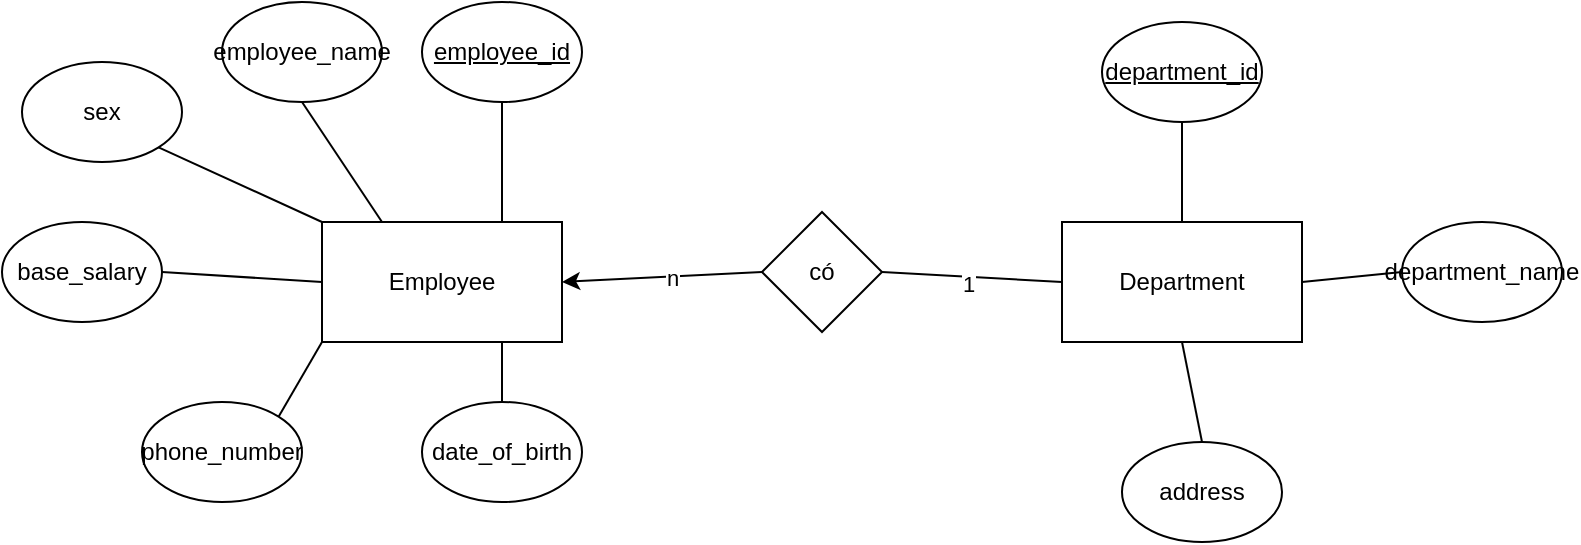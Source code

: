 <mxfile version="26.0.8">
  <diagram name="Page-1" id="wzj8syk_gz0zfbO6pVpG">
    <mxGraphModel dx="1282" dy="613" grid="1" gridSize="10" guides="1" tooltips="1" connect="1" arrows="1" fold="1" page="1" pageScale="1" pageWidth="850" pageHeight="1100" math="0" shadow="0">
      <root>
        <mxCell id="0" />
        <mxCell id="1" parent="0" />
        <mxCell id="K4bSABwrhIoHfdcvEbvu-1" value="Department" style="rounded=0;whiteSpace=wrap;html=1;" vertex="1" parent="1">
          <mxGeometry x="550" y="240" width="120" height="60" as="geometry" />
        </mxCell>
        <mxCell id="K4bSABwrhIoHfdcvEbvu-2" value="Employee" style="rounded=0;whiteSpace=wrap;html=1;" vertex="1" parent="1">
          <mxGeometry x="180" y="240" width="120" height="60" as="geometry" />
        </mxCell>
        <mxCell id="K4bSABwrhIoHfdcvEbvu-3" value="&lt;u&gt;department_id&lt;/u&gt;" style="ellipse;whiteSpace=wrap;html=1;" vertex="1" parent="1">
          <mxGeometry x="570" y="140" width="80" height="50" as="geometry" />
        </mxCell>
        <mxCell id="K4bSABwrhIoHfdcvEbvu-4" value="address" style="ellipse;whiteSpace=wrap;html=1;" vertex="1" parent="1">
          <mxGeometry x="580" y="350" width="80" height="50" as="geometry" />
        </mxCell>
        <mxCell id="K4bSABwrhIoHfdcvEbvu-5" value="department_name" style="ellipse;whiteSpace=wrap;html=1;" vertex="1" parent="1">
          <mxGeometry x="720" y="240" width="80" height="50" as="geometry" />
        </mxCell>
        <mxCell id="K4bSABwrhIoHfdcvEbvu-6" value="date_of_birth" style="ellipse;whiteSpace=wrap;html=1;" vertex="1" parent="1">
          <mxGeometry x="230" y="330" width="80" height="50" as="geometry" />
        </mxCell>
        <mxCell id="K4bSABwrhIoHfdcvEbvu-7" value="phone_number" style="ellipse;whiteSpace=wrap;html=1;" vertex="1" parent="1">
          <mxGeometry x="90" y="330" width="80" height="50" as="geometry" />
        </mxCell>
        <mxCell id="K4bSABwrhIoHfdcvEbvu-8" value="base_salary" style="ellipse;whiteSpace=wrap;html=1;" vertex="1" parent="1">
          <mxGeometry x="20" y="240" width="80" height="50" as="geometry" />
        </mxCell>
        <mxCell id="K4bSABwrhIoHfdcvEbvu-9" value="sex" style="ellipse;whiteSpace=wrap;html=1;" vertex="1" parent="1">
          <mxGeometry x="30" y="160" width="80" height="50" as="geometry" />
        </mxCell>
        <mxCell id="K4bSABwrhIoHfdcvEbvu-10" value="employee_name" style="ellipse;whiteSpace=wrap;html=1;" vertex="1" parent="1">
          <mxGeometry x="130" y="130" width="80" height="50" as="geometry" />
        </mxCell>
        <mxCell id="K4bSABwrhIoHfdcvEbvu-11" value="&lt;u&gt;employee_id&lt;/u&gt;" style="ellipse;whiteSpace=wrap;html=1;" vertex="1" parent="1">
          <mxGeometry x="230" y="130" width="80" height="50" as="geometry" />
        </mxCell>
        <mxCell id="K4bSABwrhIoHfdcvEbvu-13" value="có" style="rhombus;whiteSpace=wrap;html=1;" vertex="1" parent="1">
          <mxGeometry x="400" y="235" width="60" height="60" as="geometry" />
        </mxCell>
        <mxCell id="K4bSABwrhIoHfdcvEbvu-14" value="" style="endArrow=none;html=1;rounded=0;entryX=0.5;entryY=1;entryDx=0;entryDy=0;exitX=0.75;exitY=0;exitDx=0;exitDy=0;" edge="1" parent="1" source="K4bSABwrhIoHfdcvEbvu-2" target="K4bSABwrhIoHfdcvEbvu-11">
          <mxGeometry width="50" height="50" relative="1" as="geometry">
            <mxPoint x="400" y="340" as="sourcePoint" />
            <mxPoint x="450" y="290" as="targetPoint" />
          </mxGeometry>
        </mxCell>
        <mxCell id="K4bSABwrhIoHfdcvEbvu-15" value="" style="endArrow=none;html=1;rounded=0;entryX=0.5;entryY=1;entryDx=0;entryDy=0;exitX=0.25;exitY=0;exitDx=0;exitDy=0;" edge="1" parent="1" source="K4bSABwrhIoHfdcvEbvu-2" target="K4bSABwrhIoHfdcvEbvu-10">
          <mxGeometry width="50" height="50" relative="1" as="geometry">
            <mxPoint x="400" y="340" as="sourcePoint" />
            <mxPoint x="450" y="290" as="targetPoint" />
          </mxGeometry>
        </mxCell>
        <mxCell id="K4bSABwrhIoHfdcvEbvu-16" value="" style="endArrow=none;html=1;rounded=0;exitX=1;exitY=1;exitDx=0;exitDy=0;entryX=0;entryY=0;entryDx=0;entryDy=0;" edge="1" parent="1" source="K4bSABwrhIoHfdcvEbvu-9" target="K4bSABwrhIoHfdcvEbvu-2">
          <mxGeometry width="50" height="50" relative="1" as="geometry">
            <mxPoint x="400" y="340" as="sourcePoint" />
            <mxPoint x="450" y="290" as="targetPoint" />
          </mxGeometry>
        </mxCell>
        <mxCell id="K4bSABwrhIoHfdcvEbvu-17" value="" style="endArrow=none;html=1;rounded=0;exitX=1;exitY=0.5;exitDx=0;exitDy=0;entryX=0;entryY=0.5;entryDx=0;entryDy=0;" edge="1" parent="1" source="K4bSABwrhIoHfdcvEbvu-8" target="K4bSABwrhIoHfdcvEbvu-2">
          <mxGeometry width="50" height="50" relative="1" as="geometry">
            <mxPoint x="400" y="340" as="sourcePoint" />
            <mxPoint x="450" y="290" as="targetPoint" />
          </mxGeometry>
        </mxCell>
        <mxCell id="K4bSABwrhIoHfdcvEbvu-18" value="" style="endArrow=none;html=1;rounded=0;exitX=1;exitY=0;exitDx=0;exitDy=0;entryX=0;entryY=1;entryDx=0;entryDy=0;" edge="1" parent="1" source="K4bSABwrhIoHfdcvEbvu-7" target="K4bSABwrhIoHfdcvEbvu-2">
          <mxGeometry width="50" height="50" relative="1" as="geometry">
            <mxPoint x="400" y="340" as="sourcePoint" />
            <mxPoint x="450" y="290" as="targetPoint" />
          </mxGeometry>
        </mxCell>
        <mxCell id="K4bSABwrhIoHfdcvEbvu-19" value="" style="endArrow=none;html=1;rounded=0;exitX=0.5;exitY=0;exitDx=0;exitDy=0;entryX=0.75;entryY=1;entryDx=0;entryDy=0;" edge="1" parent="1" source="K4bSABwrhIoHfdcvEbvu-6" target="K4bSABwrhIoHfdcvEbvu-2">
          <mxGeometry width="50" height="50" relative="1" as="geometry">
            <mxPoint x="400" y="340" as="sourcePoint" />
            <mxPoint x="450" y="290" as="targetPoint" />
          </mxGeometry>
        </mxCell>
        <mxCell id="K4bSABwrhIoHfdcvEbvu-20" value="" style="endArrow=none;html=1;rounded=0;entryX=0.5;entryY=1;entryDx=0;entryDy=0;exitX=0.5;exitY=0;exitDx=0;exitDy=0;" edge="1" parent="1" source="K4bSABwrhIoHfdcvEbvu-1" target="K4bSABwrhIoHfdcvEbvu-3">
          <mxGeometry width="50" height="50" relative="1" as="geometry">
            <mxPoint x="400" y="340" as="sourcePoint" />
            <mxPoint x="450" y="290" as="targetPoint" />
          </mxGeometry>
        </mxCell>
        <mxCell id="K4bSABwrhIoHfdcvEbvu-21" value="" style="endArrow=none;html=1;rounded=0;entryX=0;entryY=0.5;entryDx=0;entryDy=0;exitX=1;exitY=0.5;exitDx=0;exitDy=0;" edge="1" parent="1" source="K4bSABwrhIoHfdcvEbvu-1" target="K4bSABwrhIoHfdcvEbvu-5">
          <mxGeometry width="50" height="50" relative="1" as="geometry">
            <mxPoint x="400" y="340" as="sourcePoint" />
            <mxPoint x="450" y="290" as="targetPoint" />
          </mxGeometry>
        </mxCell>
        <mxCell id="K4bSABwrhIoHfdcvEbvu-22" value="" style="endArrow=none;html=1;rounded=0;entryX=0.5;entryY=1;entryDx=0;entryDy=0;exitX=0.5;exitY=0;exitDx=0;exitDy=0;" edge="1" parent="1" source="K4bSABwrhIoHfdcvEbvu-4" target="K4bSABwrhIoHfdcvEbvu-1">
          <mxGeometry width="50" height="50" relative="1" as="geometry">
            <mxPoint x="400" y="340" as="sourcePoint" />
            <mxPoint x="450" y="290" as="targetPoint" />
          </mxGeometry>
        </mxCell>
        <mxCell id="K4bSABwrhIoHfdcvEbvu-23" value="" style="endArrow=none;html=1;rounded=0;entryX=0;entryY=0.5;entryDx=0;entryDy=0;exitX=1;exitY=0.5;exitDx=0;exitDy=0;" edge="1" parent="1" source="K4bSABwrhIoHfdcvEbvu-13" target="K4bSABwrhIoHfdcvEbvu-1">
          <mxGeometry width="50" height="50" relative="1" as="geometry">
            <mxPoint x="400" y="340" as="sourcePoint" />
            <mxPoint x="450" y="290" as="targetPoint" />
          </mxGeometry>
        </mxCell>
        <mxCell id="K4bSABwrhIoHfdcvEbvu-24" value="1" style="edgeLabel;html=1;align=center;verticalAlign=middle;resizable=0;points=[];" vertex="1" connectable="0" parent="K4bSABwrhIoHfdcvEbvu-23">
          <mxGeometry x="-0.046" y="-3" relative="1" as="geometry">
            <mxPoint as="offset" />
          </mxGeometry>
        </mxCell>
        <mxCell id="K4bSABwrhIoHfdcvEbvu-25" value="" style="endArrow=classic;html=1;rounded=0;entryX=1;entryY=0.5;entryDx=0;entryDy=0;exitX=0;exitY=0.5;exitDx=0;exitDy=0;" edge="1" parent="1" source="K4bSABwrhIoHfdcvEbvu-13" target="K4bSABwrhIoHfdcvEbvu-2">
          <mxGeometry width="50" height="50" relative="1" as="geometry">
            <mxPoint x="400" y="340" as="sourcePoint" />
            <mxPoint x="450" y="290" as="targetPoint" />
          </mxGeometry>
        </mxCell>
        <mxCell id="K4bSABwrhIoHfdcvEbvu-26" value="n" style="edgeLabel;html=1;align=center;verticalAlign=middle;resizable=0;points=[];" vertex="1" connectable="0" parent="K4bSABwrhIoHfdcvEbvu-25">
          <mxGeometry x="-0.096" relative="1" as="geometry">
            <mxPoint as="offset" />
          </mxGeometry>
        </mxCell>
      </root>
    </mxGraphModel>
  </diagram>
</mxfile>
